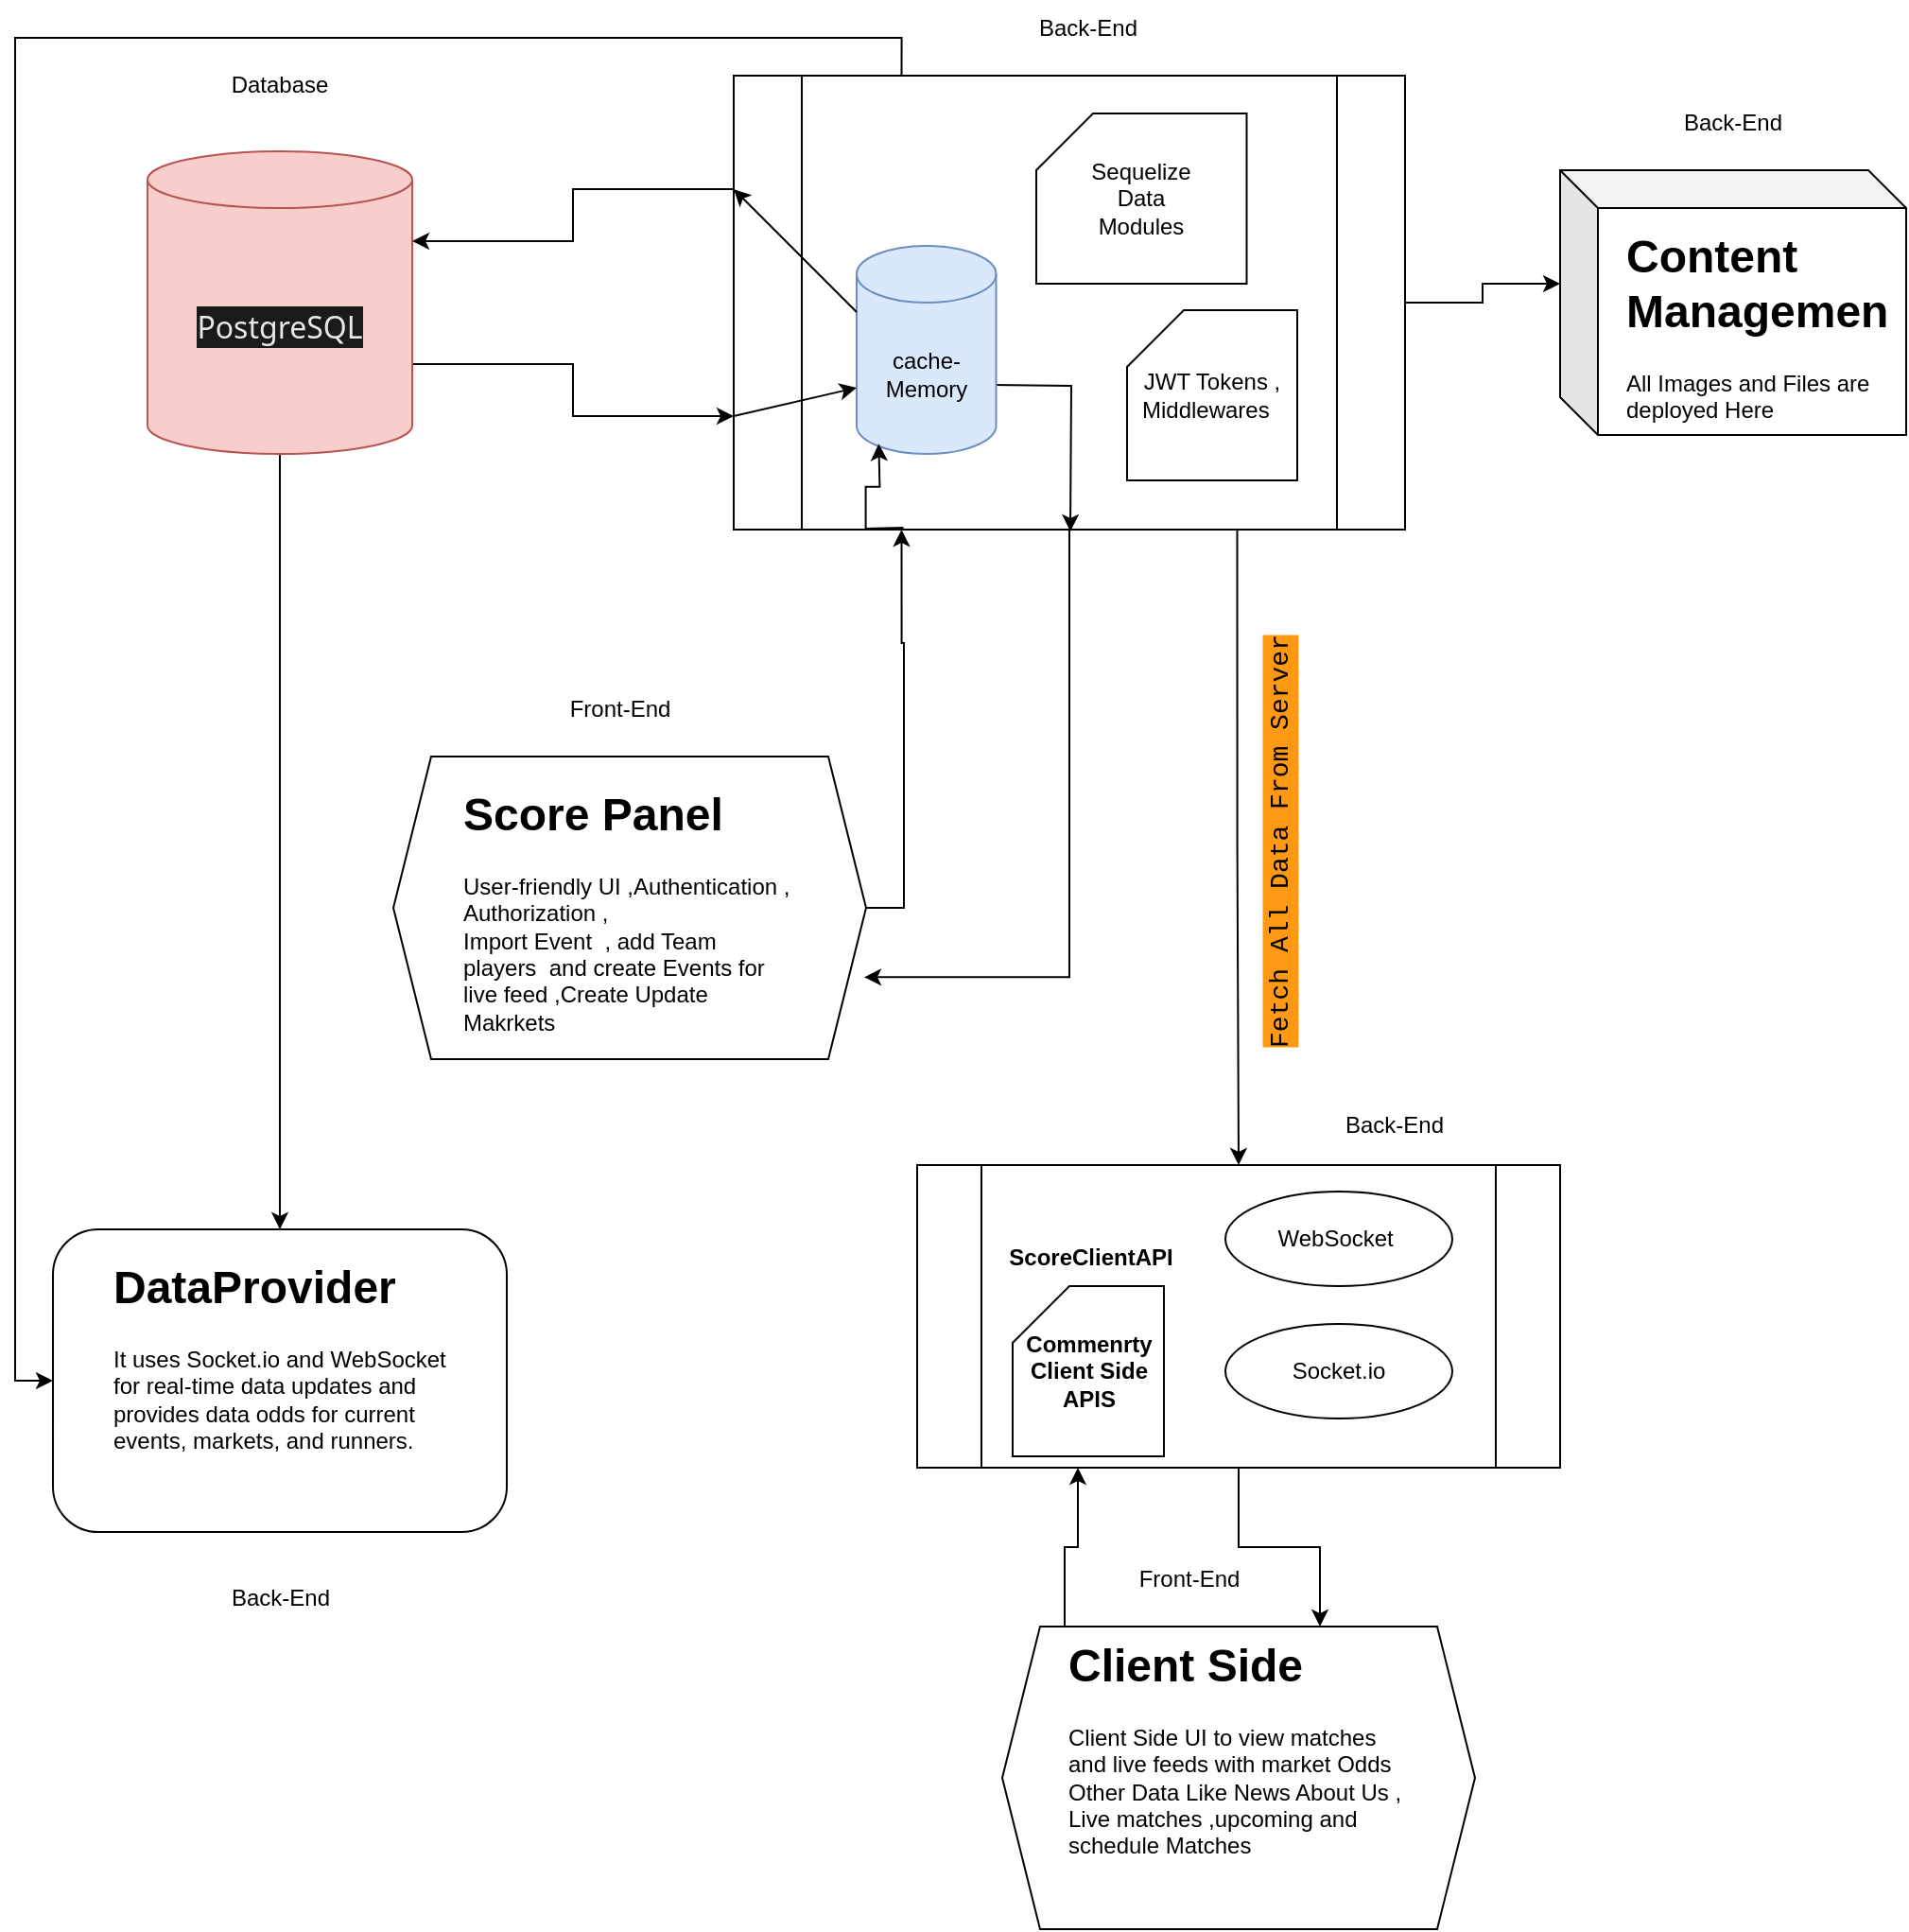 <mxfile version="24.4.8" type="github">
  <diagram name="Page-1" id="Ov3L8e16t6Zlc6n3UyPI">
    <mxGraphModel dx="2303" dy="788" grid="1" gridSize="10" guides="1" tooltips="1" connect="1" arrows="1" fold="1" page="1" pageScale="1" pageWidth="850" pageHeight="1100" math="0" shadow="0">
      <root>
        <mxCell id="0" />
        <mxCell id="1" parent="0" />
        <mxCell id="3QzPAx5ynTPlkPCmYJuL-33" style="edgeStyle=orthogonalEdgeStyle;rounded=0;orthogonalLoop=1;jettySize=auto;html=1;exitX=1;exitY=0;exitDx=0;exitDy=112.5;exitPerimeter=0;entryX=0;entryY=0.75;entryDx=0;entryDy=0;" edge="1" parent="1" source="3QzPAx5ynTPlkPCmYJuL-1" target="3QzPAx5ynTPlkPCmYJuL-2">
          <mxGeometry relative="1" as="geometry" />
        </mxCell>
        <mxCell id="3QzPAx5ynTPlkPCmYJuL-60" style="edgeStyle=orthogonalEdgeStyle;rounded=0;orthogonalLoop=1;jettySize=auto;html=1;exitX=0.5;exitY=1;exitDx=0;exitDy=0;exitPerimeter=0;entryX=0.5;entryY=0;entryDx=0;entryDy=0;" edge="1" parent="1" source="3QzPAx5ynTPlkPCmYJuL-1" target="3QzPAx5ynTPlkPCmYJuL-59">
          <mxGeometry relative="1" as="geometry" />
        </mxCell>
        <mxCell id="3QzPAx5ynTPlkPCmYJuL-1" value="&lt;span style=&quot;color: rgb(232, 232, 230); font-family: __fkGroteskNeue_a82850, __fkGroteskNeue_Fallback_a82850, ui-sans-serif, system-ui, -apple-system, BlinkMacSystemFont, &amp;quot;Segoe UI&amp;quot;, Roboto, &amp;quot;Helvetica Neue&amp;quot;, Arial, &amp;quot;Noto Sans&amp;quot;, sans-serif, &amp;quot;Apple Color Emoji&amp;quot;, &amp;quot;Segoe UI Emoji&amp;quot;, &amp;quot;Segoe UI Symbol&amp;quot;, &amp;quot;Noto Color Emoji&amp;quot;; font-size: 16px; text-align: left; background-color: rgb(25, 26, 26);&quot;&gt;PostgreSQL&lt;/span&gt;" style="shape=cylinder3;whiteSpace=wrap;html=1;boundedLbl=1;backgroundOutline=1;size=15;fillColor=#f8cecc;strokeColor=#b85450;" vertex="1" parent="1">
          <mxGeometry x="50" y="100" width="140" height="160" as="geometry" />
        </mxCell>
        <mxCell id="3QzPAx5ynTPlkPCmYJuL-39" style="edgeStyle=orthogonalEdgeStyle;rounded=0;orthogonalLoop=1;jettySize=auto;html=1;exitX=0.75;exitY=1;exitDx=0;exitDy=0;entryX=0.5;entryY=0;entryDx=0;entryDy=0;" edge="1" parent="1" source="3QzPAx5ynTPlkPCmYJuL-2" target="3QzPAx5ynTPlkPCmYJuL-37">
          <mxGeometry relative="1" as="geometry" />
        </mxCell>
        <mxCell id="3QzPAx5ynTPlkPCmYJuL-62" style="edgeStyle=orthogonalEdgeStyle;rounded=0;orthogonalLoop=1;jettySize=auto;html=1;exitX=0.25;exitY=0;exitDx=0;exitDy=0;entryX=0;entryY=0.5;entryDx=0;entryDy=0;" edge="1" parent="1" source="3QzPAx5ynTPlkPCmYJuL-2" target="3QzPAx5ynTPlkPCmYJuL-59">
          <mxGeometry relative="1" as="geometry" />
        </mxCell>
        <mxCell id="3QzPAx5ynTPlkPCmYJuL-2" value="" style="shape=process;whiteSpace=wrap;html=1;backgroundOutline=1;" vertex="1" parent="1">
          <mxGeometry x="360" y="60" width="355" height="240" as="geometry" />
        </mxCell>
        <mxCell id="3QzPAx5ynTPlkPCmYJuL-7" value="Database" style="text;html=1;align=center;verticalAlign=middle;whiteSpace=wrap;rounded=0;" vertex="1" parent="1">
          <mxGeometry x="90" y="50" width="60" height="30" as="geometry" />
        </mxCell>
        <mxCell id="3QzPAx5ynTPlkPCmYJuL-8" value="Back-End" style="text;html=1;align=center;verticalAlign=middle;whiteSpace=wrap;rounded=0;" vertex="1" parent="1">
          <mxGeometry x="496.25" y="20" width="102.5" height="30" as="geometry" />
        </mxCell>
        <mxCell id="3QzPAx5ynTPlkPCmYJuL-25" style="edgeStyle=orthogonalEdgeStyle;rounded=0;orthogonalLoop=1;jettySize=auto;html=1;exitX=1;exitY=0;exitDx=0;exitDy=52.5;exitPerimeter=0;" edge="1" parent="1">
          <mxGeometry relative="1" as="geometry">
            <mxPoint x="538" y="301" as="targetPoint" />
            <mxPoint x="496.75" y="223.5" as="sourcePoint" />
          </mxGeometry>
        </mxCell>
        <mxCell id="3QzPAx5ynTPlkPCmYJuL-9" value="cache-Memory" style="shape=cylinder3;whiteSpace=wrap;html=1;boundedLbl=1;backgroundOutline=1;size=15;fillColor=#dae8fc;strokeColor=#6c8ebf;" vertex="1" parent="1">
          <mxGeometry x="425" y="150" width="73.75" height="110" as="geometry" />
        </mxCell>
        <mxCell id="3QzPAx5ynTPlkPCmYJuL-21" style="edgeStyle=orthogonalEdgeStyle;rounded=0;orthogonalLoop=1;jettySize=auto;html=1;exitX=1;exitY=0.5;exitDx=0;exitDy=0;entryX=0.25;entryY=1;entryDx=0;entryDy=0;" edge="1" parent="1" source="3QzPAx5ynTPlkPCmYJuL-15" target="3QzPAx5ynTPlkPCmYJuL-2">
          <mxGeometry relative="1" as="geometry">
            <mxPoint x="440" y="310" as="targetPoint" />
          </mxGeometry>
        </mxCell>
        <mxCell id="3QzPAx5ynTPlkPCmYJuL-15" value="" style="shape=hexagon;perimeter=hexagonPerimeter2;whiteSpace=wrap;html=1;fixedSize=1;" vertex="1" parent="1">
          <mxGeometry x="180" y="420" width="250" height="160" as="geometry" />
        </mxCell>
        <mxCell id="3QzPAx5ynTPlkPCmYJuL-16" value="Front-End" style="text;html=1;align=center;verticalAlign=middle;whiteSpace=wrap;rounded=0;" vertex="1" parent="1">
          <mxGeometry x="270" y="380" width="60" height="30" as="geometry" />
        </mxCell>
        <mxCell id="3QzPAx5ynTPlkPCmYJuL-24" style="edgeStyle=orthogonalEdgeStyle;rounded=0;orthogonalLoop=1;jettySize=auto;html=1;exitX=0.5;exitY=1;exitDx=0;exitDy=0;entryX=0.996;entryY=0.729;entryDx=0;entryDy=0;entryPerimeter=0;" edge="1" parent="1" source="3QzPAx5ynTPlkPCmYJuL-2" target="3QzPAx5ynTPlkPCmYJuL-15">
          <mxGeometry relative="1" as="geometry" />
        </mxCell>
        <mxCell id="3QzPAx5ynTPlkPCmYJuL-26" style="edgeStyle=orthogonalEdgeStyle;rounded=0;orthogonalLoop=1;jettySize=auto;html=1;exitX=0.25;exitY=1;exitDx=0;exitDy=0;entryX=0.145;entryY=1;entryDx=0;entryDy=-4.35;entryPerimeter=0;" edge="1" parent="1">
          <mxGeometry relative="1" as="geometry">
            <mxPoint x="449.75" y="299" as="sourcePoint" />
            <mxPoint x="436.694" y="254.65" as="targetPoint" />
          </mxGeometry>
        </mxCell>
        <mxCell id="3QzPAx5ynTPlkPCmYJuL-28" value="Sequelize &lt;br&gt;Data&lt;br&gt;Modules" style="shape=card;whiteSpace=wrap;html=1;" vertex="1" parent="1">
          <mxGeometry x="520" y="80" width="111.25" height="90" as="geometry" />
        </mxCell>
        <mxCell id="3QzPAx5ynTPlkPCmYJuL-29" value="&lt;h1 style=&quot;margin-top: 0px;&quot;&gt;Score Panel&lt;/h1&gt;&lt;p&gt;User-friendly UI ,Authentication , Authorization ,&lt;br&gt;Import Event&amp;nbsp; , add Team players&amp;nbsp; and create Events for live feed ,Create Update&amp;nbsp; Makrkets&lt;/p&gt;" style="text;html=1;whiteSpace=wrap;overflow=hidden;rounded=0;" vertex="1" parent="1">
          <mxGeometry x="215" y="430" width="180" height="140" as="geometry" />
        </mxCell>
        <mxCell id="3QzPAx5ynTPlkPCmYJuL-30" value="JWT Tokens ,&lt;br&gt;Middlewares&amp;nbsp;&amp;nbsp;" style="shape=card;whiteSpace=wrap;html=1;" vertex="1" parent="1">
          <mxGeometry x="568" y="184" width="90" height="90" as="geometry" />
        </mxCell>
        <mxCell id="3QzPAx5ynTPlkPCmYJuL-32" style="edgeStyle=orthogonalEdgeStyle;rounded=0;orthogonalLoop=1;jettySize=auto;html=1;exitX=0;exitY=0.25;exitDx=0;exitDy=0;entryX=1;entryY=0;entryDx=0;entryDy=47.5;entryPerimeter=0;" edge="1" parent="1" source="3QzPAx5ynTPlkPCmYJuL-2" target="3QzPAx5ynTPlkPCmYJuL-1">
          <mxGeometry relative="1" as="geometry" />
        </mxCell>
        <mxCell id="3QzPAx5ynTPlkPCmYJuL-35" value="" style="endArrow=classic;html=1;rounded=0;entryX=0;entryY=0.25;entryDx=0;entryDy=0;exitX=0;exitY=0;exitDx=0;exitDy=35;exitPerimeter=0;" edge="1" parent="1" source="3QzPAx5ynTPlkPCmYJuL-9" target="3QzPAx5ynTPlkPCmYJuL-2">
          <mxGeometry width="50" height="50" relative="1" as="geometry">
            <mxPoint x="400" y="360" as="sourcePoint" />
            <mxPoint x="450" y="310" as="targetPoint" />
          </mxGeometry>
        </mxCell>
        <mxCell id="3QzPAx5ynTPlkPCmYJuL-36" value="" style="endArrow=classic;html=1;rounded=0;entryX=0;entryY=0;entryDx=0;entryDy=75;entryPerimeter=0;exitX=0;exitY=0.75;exitDx=0;exitDy=0;" edge="1" parent="1" source="3QzPAx5ynTPlkPCmYJuL-2" target="3QzPAx5ynTPlkPCmYJuL-9">
          <mxGeometry width="50" height="50" relative="1" as="geometry">
            <mxPoint x="400" y="360" as="sourcePoint" />
            <mxPoint x="450" y="310" as="targetPoint" />
          </mxGeometry>
        </mxCell>
        <mxCell id="3QzPAx5ynTPlkPCmYJuL-53" style="edgeStyle=orthogonalEdgeStyle;rounded=0;orthogonalLoop=1;jettySize=auto;html=1;exitX=0.5;exitY=1;exitDx=0;exitDy=0;entryX=0.75;entryY=0;entryDx=0;entryDy=0;" edge="1" parent="1" source="3QzPAx5ynTPlkPCmYJuL-37" target="3QzPAx5ynTPlkPCmYJuL-49">
          <mxGeometry relative="1" as="geometry" />
        </mxCell>
        <mxCell id="3QzPAx5ynTPlkPCmYJuL-37" value="" style="shape=process;whiteSpace=wrap;html=1;backgroundOutline=1;" vertex="1" parent="1">
          <mxGeometry x="457" y="636" width="340" height="160" as="geometry" />
        </mxCell>
        <mxCell id="3QzPAx5ynTPlkPCmYJuL-40" value="Back-End" style="text;html=1;align=center;verticalAlign=middle;whiteSpace=wrap;rounded=0;" vertex="1" parent="1">
          <mxGeometry x="658" y="600" width="102.5" height="30" as="geometry" />
        </mxCell>
        <mxCell id="3QzPAx5ynTPlkPCmYJuL-41" value="WebSocket&amp;nbsp;" style="ellipse;whiteSpace=wrap;html=1;" vertex="1" parent="1">
          <mxGeometry x="620" y="650" width="120" height="50" as="geometry" />
        </mxCell>
        <mxCell id="3QzPAx5ynTPlkPCmYJuL-42" value="Socket.io" style="ellipse;whiteSpace=wrap;html=1;" vertex="1" parent="1">
          <mxGeometry x="620" y="720" width="120" height="50" as="geometry" />
        </mxCell>
        <mxCell id="3QzPAx5ynTPlkPCmYJuL-43" value="&lt;b&gt;ScoreClientAPI&lt;/b&gt;" style="text;html=1;align=center;verticalAlign=middle;whiteSpace=wrap;rounded=0;" vertex="1" parent="1">
          <mxGeometry x="508" y="660" width="82" height="50" as="geometry" />
        </mxCell>
        <mxCell id="3QzPAx5ynTPlkPCmYJuL-45" value="&lt;b&gt;Commenrty Client Side APIS&lt;/b&gt;" style="shape=card;whiteSpace=wrap;html=1;" vertex="1" parent="1">
          <mxGeometry x="507.5" y="700" width="80" height="90" as="geometry" />
        </mxCell>
        <mxCell id="3QzPAx5ynTPlkPCmYJuL-46" value="&lt;div style=&quot;font-family: Consolas, &amp;quot;Courier New&amp;quot;, monospace; font-size: 14px; line-height: 19px; white-space: pre;&quot;&gt;&lt;span style=&quot;&quot;&gt;Fetch All Data From Server&lt;/span&gt;&lt;/div&gt;" style="text;html=1;align=center;verticalAlign=middle;whiteSpace=wrap;rounded=0;rotation=-90;labelBackgroundColor=#FF9914;fontColor=#000000;" vertex="1" parent="1">
          <mxGeometry x="598.75" y="450" width="100" height="30" as="geometry" />
        </mxCell>
        <mxCell id="3QzPAx5ynTPlkPCmYJuL-48" value="" style="shape=hexagon;perimeter=hexagonPerimeter2;whiteSpace=wrap;html=1;fixedSize=1;" vertex="1" parent="1">
          <mxGeometry x="502" y="880" width="250" height="160" as="geometry" />
        </mxCell>
        <mxCell id="3QzPAx5ynTPlkPCmYJuL-51" style="edgeStyle=orthogonalEdgeStyle;rounded=0;orthogonalLoop=1;jettySize=auto;html=1;exitX=0;exitY=0;exitDx=0;exitDy=0;entryX=0.25;entryY=1;entryDx=0;entryDy=0;" edge="1" parent="1" source="3QzPAx5ynTPlkPCmYJuL-49" target="3QzPAx5ynTPlkPCmYJuL-37">
          <mxGeometry relative="1" as="geometry" />
        </mxCell>
        <mxCell id="3QzPAx5ynTPlkPCmYJuL-49" value="&lt;h1 style=&quot;margin-top: 0px;&quot;&gt;Client Side&lt;/h1&gt;&lt;p&gt;Client Side UI to view matches and live feeds with market Odds&lt;br&gt;Other Data Like News About Us , Live matches ,upcoming and schedule Matches&lt;/p&gt;" style="text;html=1;whiteSpace=wrap;overflow=hidden;rounded=0;" vertex="1" parent="1">
          <mxGeometry x="535" y="880" width="180" height="140" as="geometry" />
        </mxCell>
        <mxCell id="3QzPAx5ynTPlkPCmYJuL-50" value="Front-End" style="text;html=1;align=center;verticalAlign=middle;whiteSpace=wrap;rounded=0;" vertex="1" parent="1">
          <mxGeometry x="571.25" y="840" width="60" height="30" as="geometry" />
        </mxCell>
        <mxCell id="3QzPAx5ynTPlkPCmYJuL-54" value="" style="shape=cube;whiteSpace=wrap;html=1;boundedLbl=1;backgroundOutline=1;darkOpacity=0.05;darkOpacity2=0.1;" vertex="1" parent="1">
          <mxGeometry x="797" y="110" width="183" height="140" as="geometry" />
        </mxCell>
        <mxCell id="3QzPAx5ynTPlkPCmYJuL-56" style="edgeStyle=orthogonalEdgeStyle;rounded=0;orthogonalLoop=1;jettySize=auto;html=1;exitX=1;exitY=0.5;exitDx=0;exitDy=0;entryX=0;entryY=0;entryDx=0;entryDy=60;entryPerimeter=0;" edge="1" parent="1" source="3QzPAx5ynTPlkPCmYJuL-2" target="3QzPAx5ynTPlkPCmYJuL-54">
          <mxGeometry relative="1" as="geometry" />
        </mxCell>
        <mxCell id="3QzPAx5ynTPlkPCmYJuL-57" value="Back-End" style="text;html=1;align=center;verticalAlign=middle;whiteSpace=wrap;rounded=0;" vertex="1" parent="1">
          <mxGeometry x="837.25" y="70" width="102.5" height="30" as="geometry" />
        </mxCell>
        <mxCell id="3QzPAx5ynTPlkPCmYJuL-58" value="&lt;h1 style=&quot;margin-top: 0px;&quot;&gt;Content Management&lt;br&gt;&lt;/h1&gt;&lt;p&gt;All Images and Files are deployed Here&lt;/p&gt;" style="text;html=1;whiteSpace=wrap;overflow=hidden;rounded=0;" vertex="1" parent="1">
          <mxGeometry x="830" y="135" width="140" height="106" as="geometry" />
        </mxCell>
        <mxCell id="3QzPAx5ynTPlkPCmYJuL-59" value="" style="rounded=1;whiteSpace=wrap;html=1;" vertex="1" parent="1">
          <mxGeometry y="670" width="240" height="160" as="geometry" />
        </mxCell>
        <mxCell id="3QzPAx5ynTPlkPCmYJuL-63" value="&lt;h1 style=&quot;margin-top: 0px;&quot;&gt;DataProvider&lt;/h1&gt;&lt;p&gt;It uses Socket.io and WebSocket for real-time data updates and provides data odds for current events, markets, and runners.&lt;/p&gt;" style="text;html=1;whiteSpace=wrap;overflow=hidden;rounded=0;" vertex="1" parent="1">
          <mxGeometry x="30" y="680" width="180" height="140" as="geometry" />
        </mxCell>
        <mxCell id="3QzPAx5ynTPlkPCmYJuL-64" value="Back-End" style="text;html=1;align=center;verticalAlign=middle;whiteSpace=wrap;rounded=0;" vertex="1" parent="1">
          <mxGeometry x="68.75" y="850" width="102.5" height="30" as="geometry" />
        </mxCell>
      </root>
    </mxGraphModel>
  </diagram>
</mxfile>
